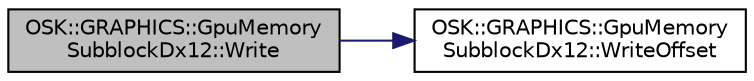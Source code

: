 digraph "OSK::GRAPHICS::GpuMemorySubblockDx12::Write"
{
 // LATEX_PDF_SIZE
  edge [fontname="Helvetica",fontsize="10",labelfontname="Helvetica",labelfontsize="10"];
  node [fontname="Helvetica",fontsize="10",shape=record];
  rankdir="LR";
  Node1 [label="OSK::GRAPHICS::GpuMemory\lSubblockDx12::Write",height=0.2,width=0.4,color="black", fillcolor="grey75", style="filled", fontcolor="black",tooltip="Escribe información en la GPU."];
  Node1 -> Node2 [color="midnightblue",fontsize="10",style="solid",fontname="Helvetica"];
  Node2 [label="OSK::GRAPHICS::GpuMemory\lSubblockDx12::WriteOffset",height=0.2,width=0.4,color="black", fillcolor="white", style="filled",URL="$class_o_s_k_1_1_g_r_a_p_h_i_c_s_1_1_gpu_memory_subblock_dx12.html#aae3a8737c4a303f7c4de787beec928d1",tooltip="Escribe información en la GPU, con un offset."];
}
